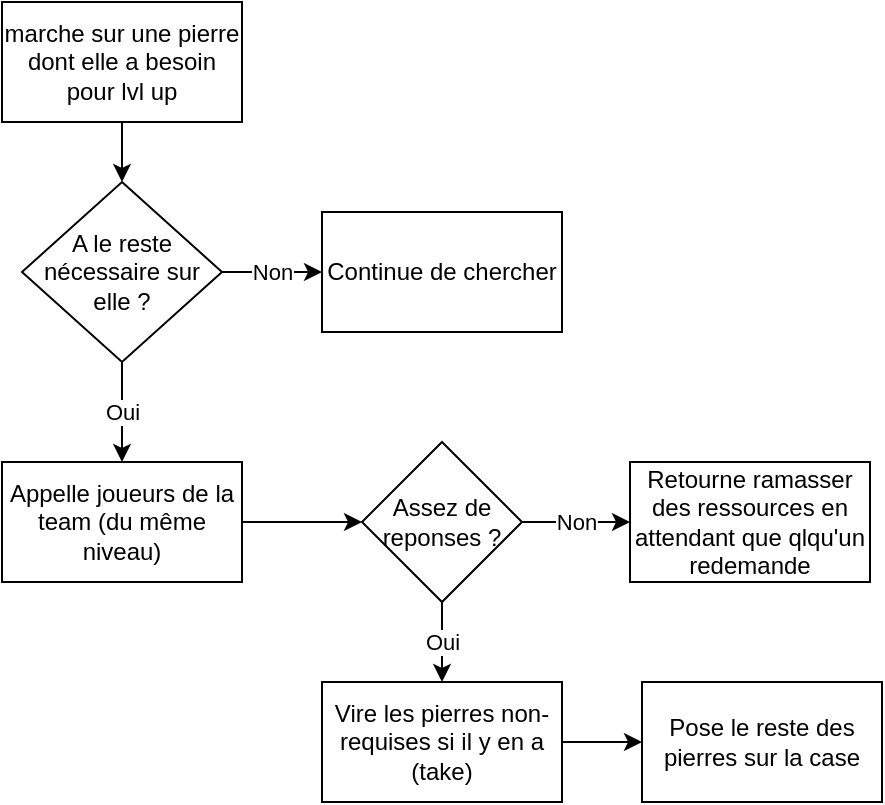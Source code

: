 <mxfile>
    <diagram id="Za_8CmX-D5lro5FwWWxC" name="Page-1">
        <mxGraphModel dx="599" dy="377" grid="1" gridSize="10" guides="1" tooltips="1" connect="1" arrows="1" fold="1" page="1" pageScale="1" pageWidth="827" pageHeight="1169" math="0" shadow="0">
            <root>
                <mxCell id="0"/>
                <mxCell id="1" parent="0"/>
                <mxCell id="6" style="edgeStyle=none;html=1;" parent="1" source="2" target="5" edge="1">
                    <mxGeometry relative="1" as="geometry"/>
                </mxCell>
                <mxCell id="2" value="marche sur une pierre dont elle a besoin pour lvl up" style="whiteSpace=wrap;html=1;" parent="1" vertex="1">
                    <mxGeometry x="100" y="30" width="120" height="60" as="geometry"/>
                </mxCell>
                <mxCell id="9" value="Non" style="edgeStyle=none;html=1;" parent="1" source="5" target="8" edge="1">
                    <mxGeometry relative="1" as="geometry"/>
                </mxCell>
                <mxCell id="11" value="Oui" style="edgeStyle=none;html=1;entryX=0.5;entryY=0;entryDx=0;entryDy=0;" parent="1" source="5" target="14" edge="1">
                    <mxGeometry relative="1" as="geometry"/>
                </mxCell>
                <mxCell id="5" value="A le reste nécessaire sur elle ?" style="rhombus;whiteSpace=wrap;html=1;" parent="1" vertex="1">
                    <mxGeometry x="110" y="120" width="100" height="90" as="geometry"/>
                </mxCell>
                <mxCell id="8" value="Continue de chercher" style="whiteSpace=wrap;html=1;" parent="1" vertex="1">
                    <mxGeometry x="260" y="135" width="120" height="60" as="geometry"/>
                </mxCell>
                <mxCell id="24" style="edgeStyle=none;html=1;entryX=0;entryY=0.5;entryDx=0;entryDy=0;" parent="1" source="10" target="12" edge="1">
                    <mxGeometry relative="1" as="geometry"/>
                </mxCell>
                <mxCell id="10" value="Vire les pierres non-requises si il y en a (take)" style="whiteSpace=wrap;html=1;" parent="1" vertex="1">
                    <mxGeometry x="260" y="370" width="120" height="60" as="geometry"/>
                </mxCell>
                <mxCell id="12" value="Pose le reste des pierres sur la case" style="whiteSpace=wrap;html=1;" parent="1" vertex="1">
                    <mxGeometry x="420" y="370" width="120" height="60" as="geometry"/>
                </mxCell>
                <mxCell id="22" style="edgeStyle=none;html=1;entryX=0;entryY=0.5;entryDx=0;entryDy=0;" parent="1" source="14" target="16" edge="1">
                    <mxGeometry relative="1" as="geometry"/>
                </mxCell>
                <mxCell id="14" value="Appelle joueurs de la team (du même niveau)" style="whiteSpace=wrap;html=1;" parent="1" vertex="1">
                    <mxGeometry x="100" y="260" width="120" height="60" as="geometry"/>
                </mxCell>
                <mxCell id="19" value="Non" style="edgeStyle=none;html=1;entryX=0;entryY=0.5;entryDx=0;entryDy=0;" parent="1" source="16" target="21" edge="1">
                    <mxGeometry relative="1" as="geometry">
                        <mxPoint x="400" y="280" as="targetPoint"/>
                    </mxGeometry>
                </mxCell>
                <mxCell id="23" value="Oui" style="edgeStyle=none;html=1;entryX=0.5;entryY=0;entryDx=0;entryDy=0;" parent="1" source="16" target="10" edge="1">
                    <mxGeometry relative="1" as="geometry"/>
                </mxCell>
                <mxCell id="16" value="Assez de reponses ?" style="rhombus;whiteSpace=wrap;html=1;" parent="1" vertex="1">
                    <mxGeometry x="280" y="250" width="80" height="80" as="geometry"/>
                </mxCell>
                <mxCell id="21" value="Retourne ramasser des ressources en attendant que qlqu'un redemande" style="whiteSpace=wrap;html=1;" parent="1" vertex="1">
                    <mxGeometry x="414" y="260" width="120" height="60" as="geometry"/>
                </mxCell>
            </root>
        </mxGraphModel>
    </diagram>
</mxfile>